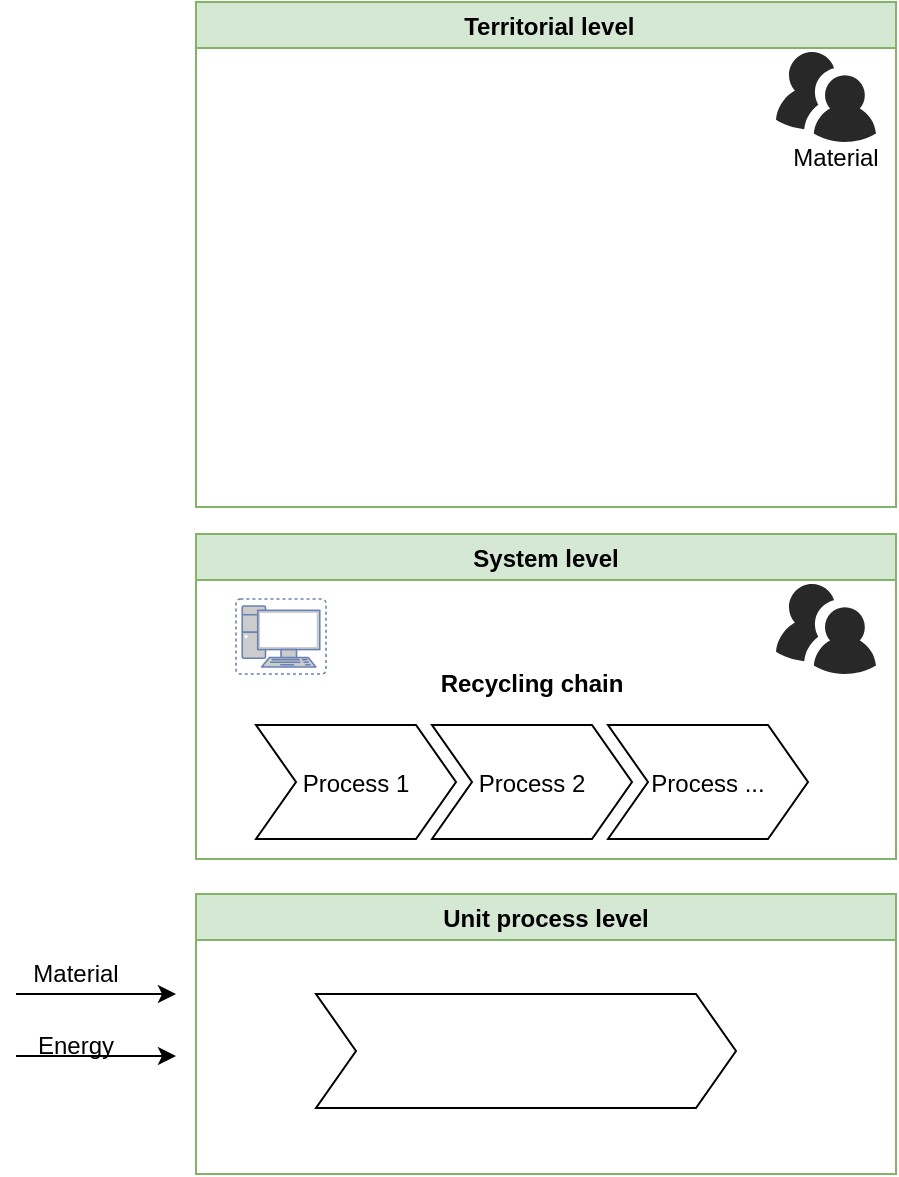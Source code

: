 <mxfile version="20.3.0" type="device"><diagram id="kgpKYQtTHZ0yAKxKKP6v" name="Page-1"><mxGraphModel dx="1051" dy="747" grid="1" gridSize="10" guides="1" tooltips="1" connect="1" arrows="1" fold="1" page="1" pageScale="1" pageWidth="850" pageHeight="1100" math="0" shadow="0"><root><mxCell id="0"/><mxCell id="1" parent="0"/><mxCell id="OAbntut7u4xN8psCM5iY-8" value="Unit process level" style="swimlane;fillColor=#d5e8d4;strokeColor=#82b366;" vertex="1" parent="1"><mxGeometry x="200" y="870" width="350" height="140" as="geometry"/></mxCell><mxCell id="OAbntut7u4xN8psCM5iY-17" value="" style="shape=step;perimeter=stepPerimeter;fixedSize=1;points=[];" vertex="1" parent="OAbntut7u4xN8psCM5iY-8"><mxGeometry x="60" y="50" width="210" height="57" as="geometry"/></mxCell><mxCell id="OAbntut7u4xN8psCM5iY-9" value="System level" style="swimlane;fillColor=#d5e8d4;strokeColor=#82b366;" vertex="1" parent="1"><mxGeometry x="200" y="690" width="350" height="162.5" as="geometry"/></mxCell><mxCell id="OAbntut7u4xN8psCM5iY-12" value="" style="fontColor=#0066CC;verticalAlign=top;verticalLabelPosition=bottom;labelPosition=center;align=center;html=1;outlineConnect=0;fillColor=#CCCCCC;strokeColor=#6881B3;gradientColor=none;gradientDirection=north;strokeWidth=2;shape=mxgraph.networks.virtual_pc;" vertex="1" parent="OAbntut7u4xN8psCM5iY-9"><mxGeometry x="20" y="32.5" width="45" height="37.5" as="geometry"/></mxCell><mxCell id="OAbntut7u4xN8psCM5iY-13" value="Recycling chain" style="swimlane;childLayout=stackLayout;horizontal=1;fillColor=none;horizontalStack=1;resizeParent=1;resizeParentMax=0;resizeLast=0;collapsible=0;strokeColor=none;stackBorder=10;stackSpacing=-12;resizable=1;align=center;points=[];fontColor=#000000;" vertex="1" parent="OAbntut7u4xN8psCM5iY-9"><mxGeometry x="20" y="62.5" width="296" height="100" as="geometry"/></mxCell><mxCell id="OAbntut7u4xN8psCM5iY-14" value="Process 1" style="shape=step;perimeter=stepPerimeter;fixedSize=1;points=[];" vertex="1" parent="OAbntut7u4xN8psCM5iY-13"><mxGeometry x="10" y="33" width="100" height="57" as="geometry"/></mxCell><mxCell id="OAbntut7u4xN8psCM5iY-16" value="Process 2" style="shape=step;perimeter=stepPerimeter;fixedSize=1;points=[];" vertex="1" parent="OAbntut7u4xN8psCM5iY-13"><mxGeometry x="98" y="33" width="100" height="57" as="geometry"/></mxCell><mxCell id="OAbntut7u4xN8psCM5iY-15" value="Process ..." style="shape=step;perimeter=stepPerimeter;fixedSize=1;points=[];" vertex="1" parent="OAbntut7u4xN8psCM5iY-13"><mxGeometry x="186" y="33" width="100" height="57" as="geometry"/></mxCell><mxCell id="OAbntut7u4xN8psCM5iY-21" value="" style="verticalLabelPosition=bottom;sketch=0;html=1;fillColor=#282828;strokeColor=none;verticalAlign=top;pointerEvents=1;align=center;shape=mxgraph.cisco_safe.people_places_things_icons.icon9;" vertex="1" parent="OAbntut7u4xN8psCM5iY-9"><mxGeometry x="290" y="25" width="50" height="45" as="geometry"/></mxCell><mxCell id="OAbntut7u4xN8psCM5iY-18" value="" style="endArrow=classic;html=1;rounded=0;" edge="1" parent="1"><mxGeometry width="50" height="50" relative="1" as="geometry"><mxPoint x="110" y="920" as="sourcePoint"/><mxPoint x="190" y="920" as="targetPoint"/></mxGeometry></mxCell><mxCell id="OAbntut7u4xN8psCM5iY-19" value="Material" style="text;html=1;strokeColor=none;fillColor=none;align=center;verticalAlign=middle;whiteSpace=wrap;rounded=0;" vertex="1" parent="1"><mxGeometry x="110" y="900" width="60" height="20" as="geometry"/></mxCell><mxCell id="OAbntut7u4xN8psCM5iY-23" value=" Territorial level" style="swimlane;fillColor=#d5e8d4;strokeColor=#82b366;" vertex="1" parent="1"><mxGeometry x="200" y="424" width="350" height="252.5" as="geometry"/></mxCell><mxCell id="OAbntut7u4xN8psCM5iY-29" value="" style="verticalLabelPosition=bottom;sketch=0;html=1;fillColor=#282828;strokeColor=none;verticalAlign=top;pointerEvents=1;align=center;shape=mxgraph.cisco_safe.people_places_things_icons.icon9;" vertex="1" parent="OAbntut7u4xN8psCM5iY-23"><mxGeometry x="290" y="25" width="50" height="45" as="geometry"/></mxCell><mxCell id="OAbntut7u4xN8psCM5iY-30" value="Material" style="text;html=1;strokeColor=none;fillColor=none;align=center;verticalAlign=middle;whiteSpace=wrap;rounded=0;" vertex="1" parent="OAbntut7u4xN8psCM5iY-23"><mxGeometry x="290" y="62.5" width="60" height="30" as="geometry"/></mxCell><mxCell id="OAbntut7u4xN8psCM5iY-31" value="Energy" style="text;html=1;strokeColor=none;fillColor=none;align=center;verticalAlign=middle;whiteSpace=wrap;rounded=0;" vertex="1" parent="1"><mxGeometry x="110" y="940" width="60" height="11" as="geometry"/></mxCell><mxCell id="OAbntut7u4xN8psCM5iY-32" value="" style="endArrow=classic;html=1;rounded=0;" edge="1" parent="1"><mxGeometry width="50" height="50" relative="1" as="geometry"><mxPoint x="110" y="951" as="sourcePoint"/><mxPoint x="190" y="951" as="targetPoint"/></mxGeometry></mxCell></root></mxGraphModel></diagram></mxfile>
